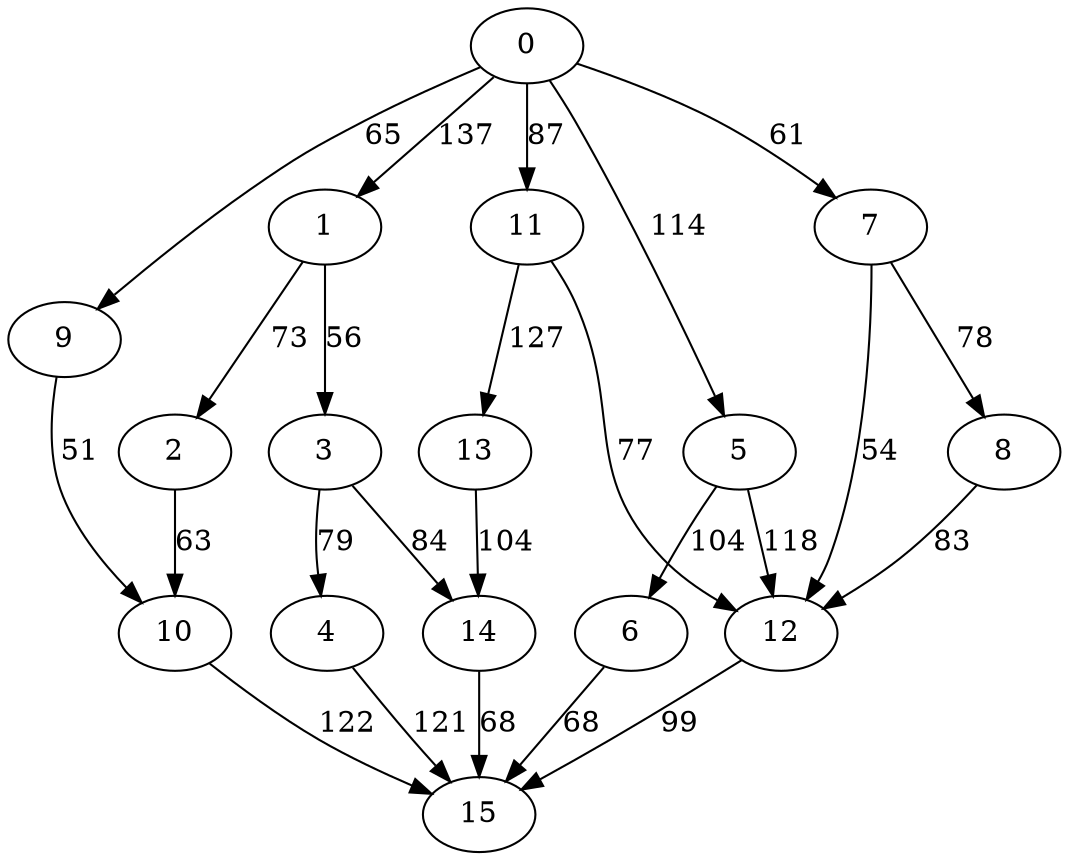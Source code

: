digraph t20p3r7_11 {
0 -> 1 [ label = 137 ];
0 -> 5 [ label = 114 ];
0 -> 7 [ label = 61 ];
0 -> 9 [ label = 65 ];
0 -> 11 [ label = 87 ];
1 -> 2 [ label = 73 ];
1 -> 3 [ label = 56 ];
2 -> 10 [ label = 63 ];
3 -> 4 [ label = 79 ];
3 -> 14 [ label = 84 ];
4 -> 15 [ label = 121 ];
5 -> 6 [ label = 104 ];
5 -> 12 [ label = 118 ];
6 -> 15 [ label = 68 ];
7 -> 8 [ label = 78 ];
7 -> 12 [ label = 54 ];
8 -> 12 [ label = 83 ];
9 -> 10 [ label = 51 ];
10 -> 15 [ label = 122 ];
11 -> 12 [ label = 77 ];
11 -> 13 [ label = 127 ];
12 -> 15 [ label = 99 ];
13 -> 14 [ label = 104 ];
14 -> 15 [ label = 68 ];
 }

